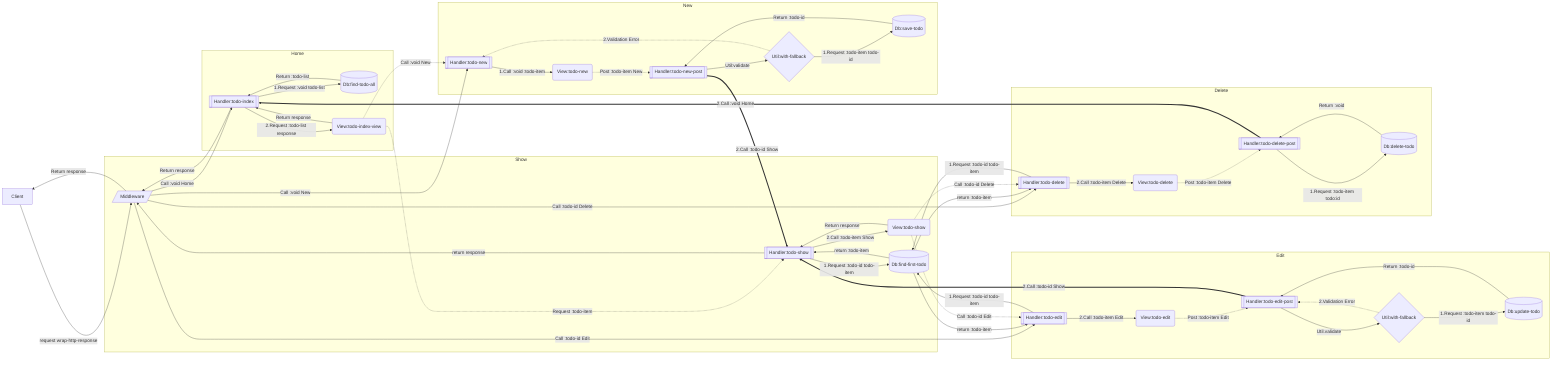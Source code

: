 flowchart LR
   Client -->|request wrap-http-response| A[/Middleware/]
   A[/Middleware/] -->|Return response| Client
   subgraph Show
       E[[Handler:todo-show]] -->|1.Request :todo-id todo-item| F[(Db:find-first-todo)]
       F[(Db:find-first-todo)] -->|return :todo-item| E[[Handler:todo-show]]
       E[[Handler:todo-show]] -->|2.Call :todo-item Show| G(View:todo-show)
       G(View:todo-show) -->|Return response| E[[Handler:todo-show]]
       E[[Handler:todo-show]] -->|return response| A[/Middleware/]
   end
   subgraph Home
       A[/Middleware/] -->|Call :void Home| B[[Handler:todo-index]]
       B[[Handler:todo-index]] -->|1.Request :void todo-list| C[(Db:find-todo-all)]
       C[(Db:find-todo-all)] -->|Return :todo-list| B[[Handler:todo-index]]
       B[[Handler:todo-index]] -->|2.Request :todo-list response| D(View:todo-index-view)
       D(View:todo-index-view) -.->|Request :todo-item| E[[Handler:todo-show]]
       D(View:todo-index-view) -->|Return response| B[[Handler:todo-index]]
       B[[Handler:todo-index]] -->|Return response| A[/Middleware/]
   end
   subgraph New
       A[/Middleware/] -->|Call :void New| H[[Handler:todo-new]]       
       H[[Handler:todo-new]] -->|1.Call :void :todo-item| I(View:todo-new)
       I(View:todo-new) -.->|Post :todo-item New| L[[Handler:todo-new-post]]
       L[[Handler:todo-new-post]] -->|Util:validate| T1{Util:with-fallback}
       T1{Util:with-fallback} -->|1.Request :todo-item todo-id| J[(Db:save-todo)]
       T1{Util:with-fallback} -.->|2.Validation Error| H[[Handler:todo-new]]
       J[(Db:save-todo)] -->|Return :todo-id| L[[Handler:todo-new-post]]
       L[[Handler:todo-new-post]] ==>|2.Call :todo-id Show| E[[Handler:todo-show]]
       D(View:todo-index-view) -.->|Call :void New|H[[Handler:todo-new]]
   end
   subgraph Edit
       A[/Middleware/] -->|Call :todo-id Edit| K[[Handler:todo-edit]]
       K[[Handler:todo-edit]] -->|1.Request :todo-id todo-item| F[(Db:find-first-todo)]
       F[(Db:find-first-todo)] -->|return :todo-item| K[[Handler:todo-edit]]
       K[[Handler:todo-edit]] -->|2.Call :todo-item Edit| O(View:todo-edit)
       O(View:todo-edit)-.->|Post :todo-item Edit| M[[Handler:todo-edit-post]]
       M[[Handler:todo-edit-post]] -->|Util.validate| T2{Util:with-fallback}
       T2{Util:with-fallback} -->|1.Request :todo-item todo-id| N[(Db:update-todo)]
       T2{Util:with-fallback} -.->|2.Validation Error| M[[Handler:todo-new]]
       N[(Db:update-todo)] -->|Return :todo-id| M[[Handler:todo-edit-post]]
       M[[Handler:todo-edit-post]] ==>|2.Call :todo-id Show| E[[Handler:todo-show]]
       G(View:todo-show) -.->|Call :todo-id Edit|K[[Handler:todo-edit]]
   end
   subgraph Delete
       A[/Middleware/] -->|Call :todo-id Delete| P[[Handler:todo-delete]]
       P[[Handler:todo-delete]] -->|1.Request :todo-id todo-item| F[(Db:find-first-todo)]
       F[(Db:find-first-todo)] -->|return :todo-item| P[[Handler:todo-delete]]
       P[[Handler:todo-delete]] -->|2.Call :todo-item Delete| Q(View:todo-delete)
       Q(View:todo-delete) -.->|Post :todo-item Delete| R[[Handler:todo-delete-post]]
       R[[Handler:todo-delete-post]] -->|1.Request :todo-item todo:id| S[(Db:delete-todo)]
       S[(Db:delete-todo)] -->|Return :void| R[[Handler:todo-delete-post]]
       R[[Handler:todo-delete-post]] ==>|2.Call :void Home| B[[Handler:todo-index]]
       G(View:todo-show) -.->|Call :todo-id Delete|P[[Handler:todo-delete]]
   end